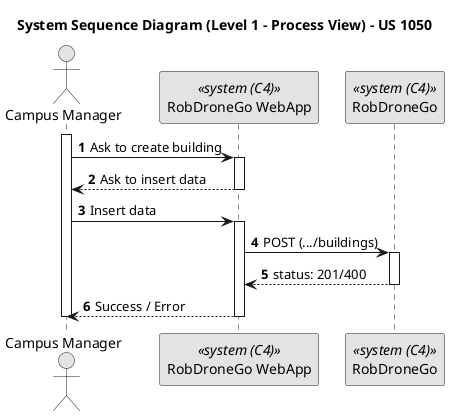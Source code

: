@startuml
skinparam monochrome true
skinparam packageStyle rectangle
skinparam shadowing false

title System Sequence Diagram (Level 1 - Process View) - US 1050
autonumber

Actor "Campus Manager" as campusManager
participant "RobDroneGo WebApp" as WebSite <<system (C4)>>
participant "RobDroneGo" as Sistema <<system (C4)>>

activate campusManager
    campusManager -> WebSite : Ask to create building
    activate WebSite
        WebSite --> campusManager : Ask to insert data
    deactivate WebSite

    campusManager -> WebSite : Insert data
    activate WebSite
        WebSite -> Sistema : POST (.../buildings)
        activate Sistema
            WebSite <-- Sistema : status: 201/400
        deactivate Sistema

        WebSite --> campusManager : Success / Error
    deactivate WebSite
deactivate campusManager

@enduml
